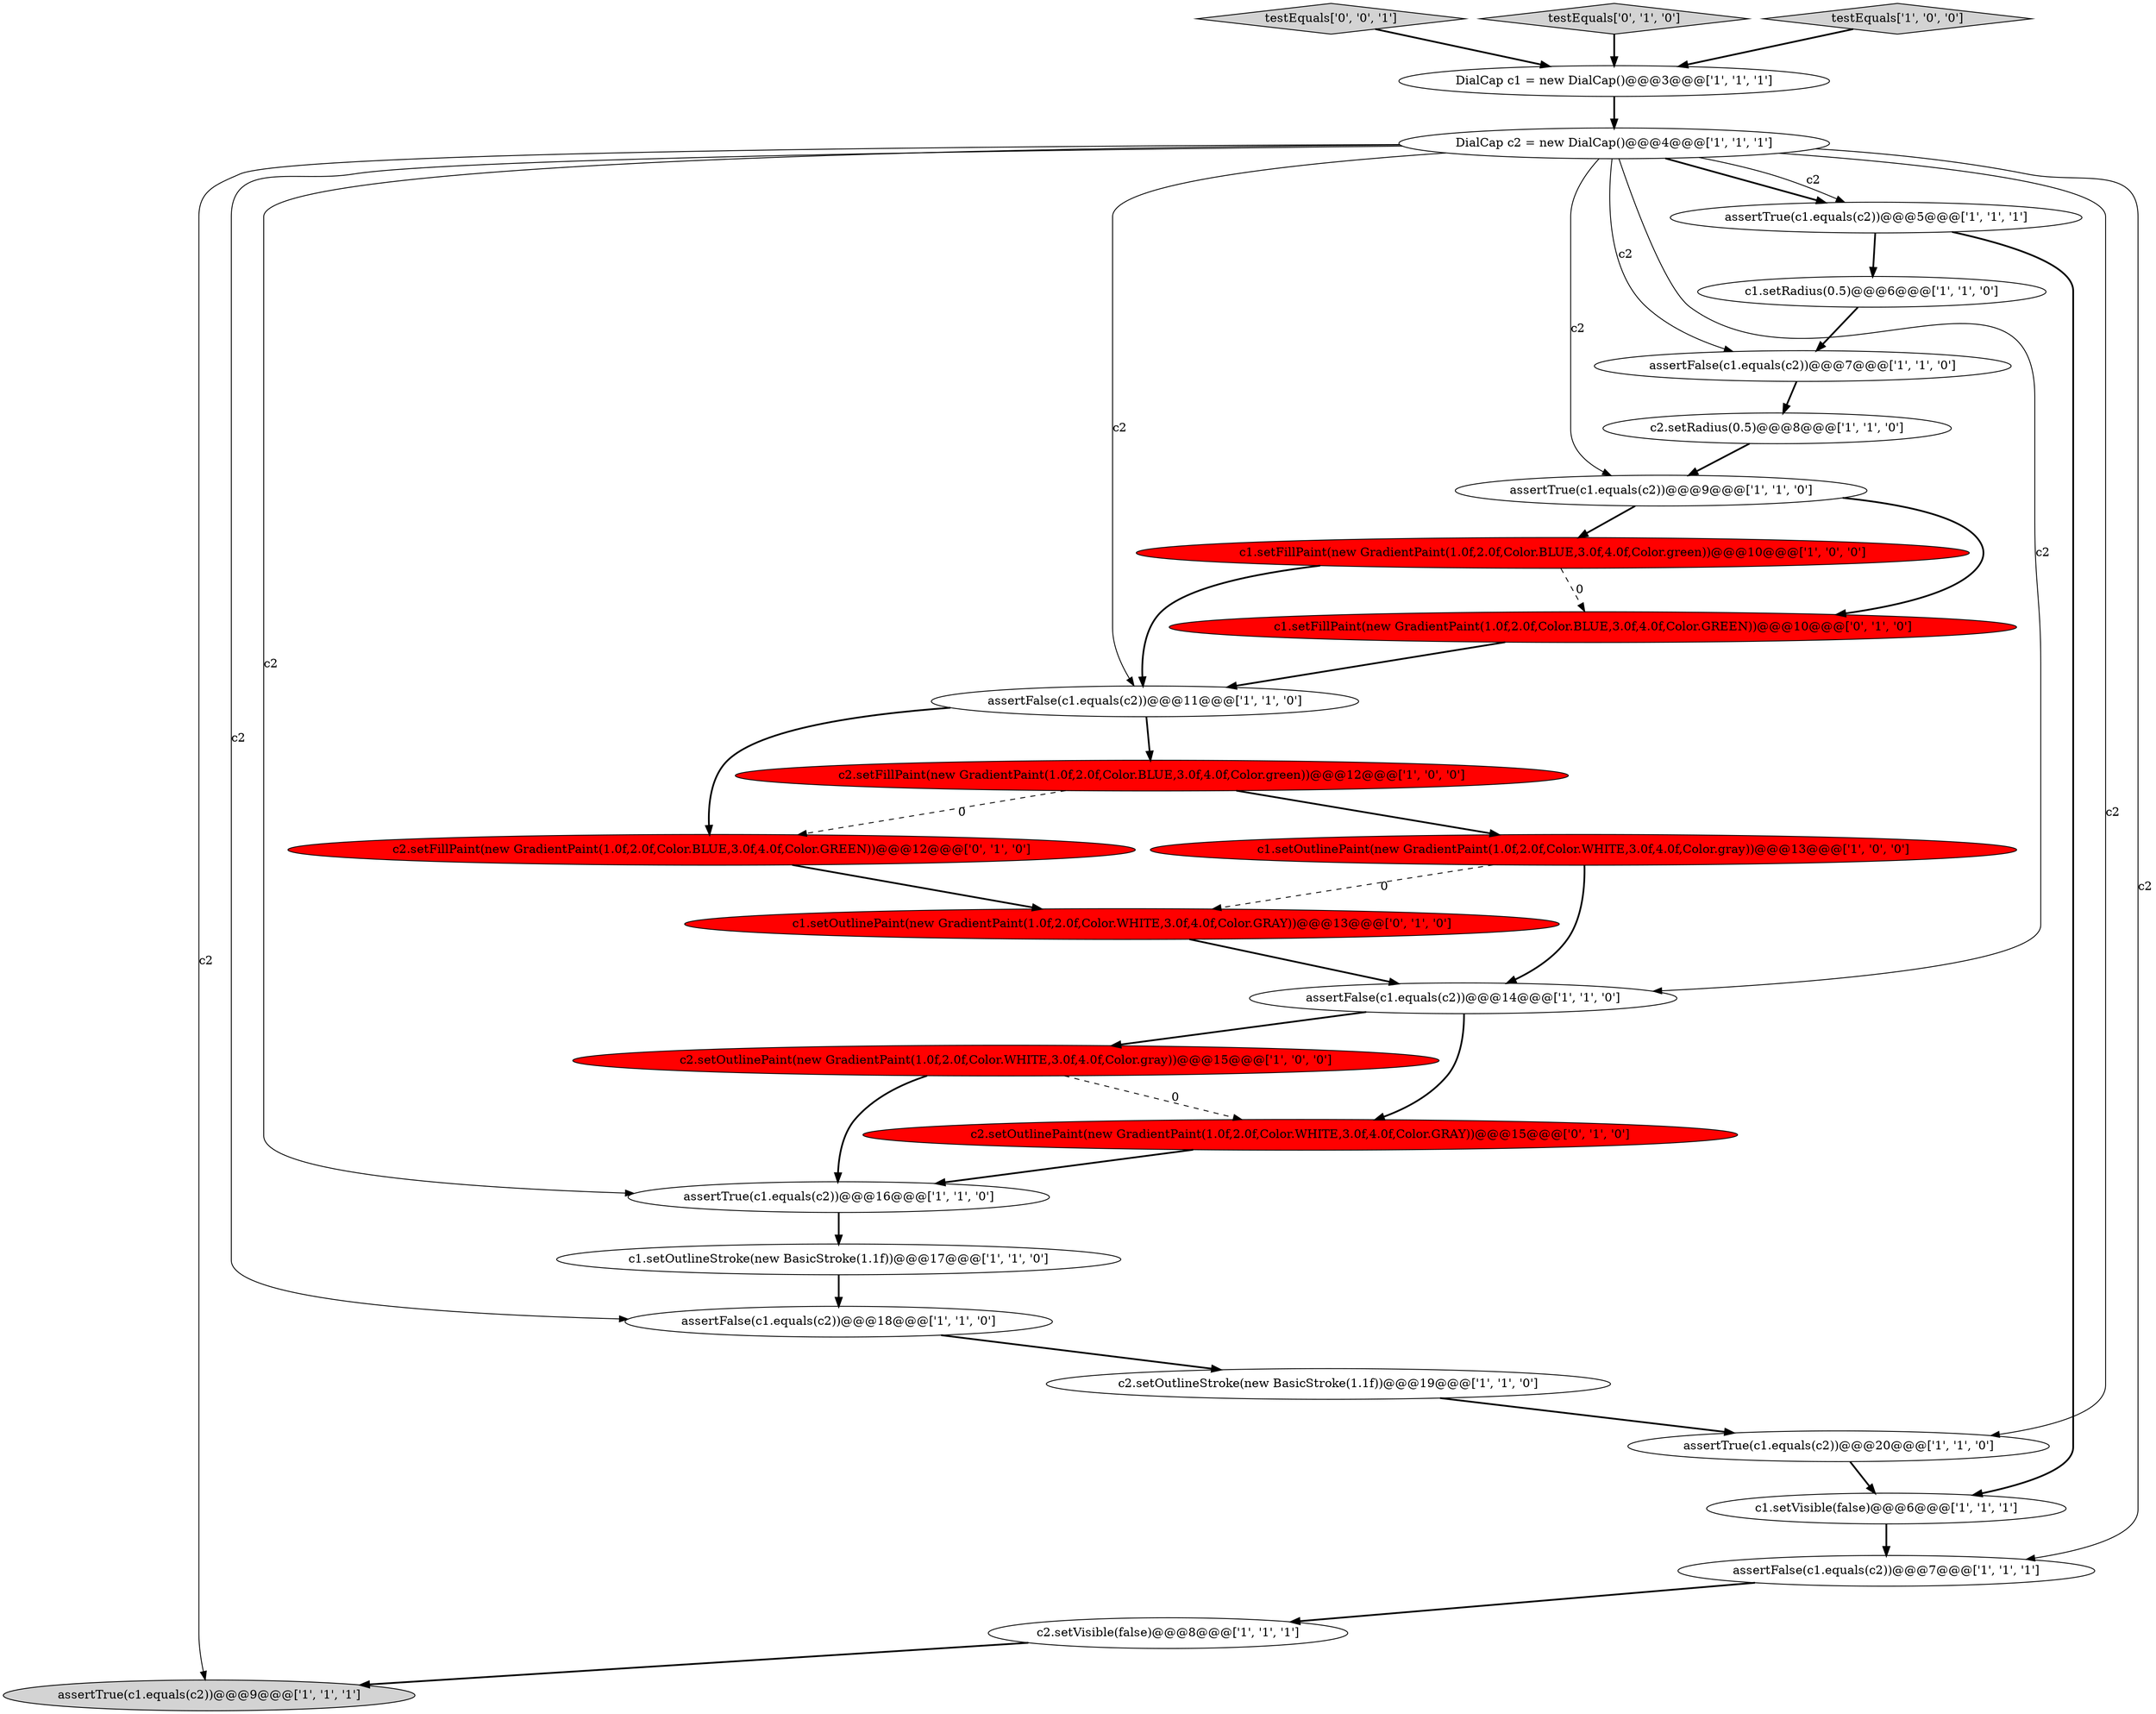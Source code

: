 digraph {
18 [style = filled, label = "c2.setOutlineStroke(new BasicStroke(1.1f))@@@19@@@['1', '1', '0']", fillcolor = white, shape = ellipse image = "AAA0AAABBB1BBB"];
4 [style = filled, label = "c1.setFillPaint(new GradientPaint(1.0f,2.0f,Color.BLUE,3.0f,4.0f,Color.green))@@@10@@@['1', '0', '0']", fillcolor = red, shape = ellipse image = "AAA1AAABBB1BBB"];
16 [style = filled, label = "DialCap c1 = new DialCap()@@@3@@@['1', '1', '1']", fillcolor = white, shape = ellipse image = "AAA0AAABBB1BBB"];
8 [style = filled, label = "assertTrue(c1.equals(c2))@@@20@@@['1', '1', '0']", fillcolor = white, shape = ellipse image = "AAA0AAABBB1BBB"];
13 [style = filled, label = "c2.setFillPaint(new GradientPaint(1.0f,2.0f,Color.BLUE,3.0f,4.0f,Color.green))@@@12@@@['1', '0', '0']", fillcolor = red, shape = ellipse image = "AAA1AAABBB1BBB"];
1 [style = filled, label = "assertTrue(c1.equals(c2))@@@9@@@['1', '1', '0']", fillcolor = white, shape = ellipse image = "AAA0AAABBB1BBB"];
26 [style = filled, label = "c1.setOutlinePaint(new GradientPaint(1.0f,2.0f,Color.WHITE,3.0f,4.0f,Color.GRAY))@@@13@@@['0', '1', '0']", fillcolor = red, shape = ellipse image = "AAA1AAABBB2BBB"];
23 [style = filled, label = "c2.setFillPaint(new GradientPaint(1.0f,2.0f,Color.BLUE,3.0f,4.0f,Color.GREEN))@@@12@@@['0', '1', '0']", fillcolor = red, shape = ellipse image = "AAA1AAABBB2BBB"];
7 [style = filled, label = "assertTrue(c1.equals(c2))@@@16@@@['1', '1', '0']", fillcolor = white, shape = ellipse image = "AAA0AAABBB1BBB"];
17 [style = filled, label = "DialCap c2 = new DialCap()@@@4@@@['1', '1', '1']", fillcolor = white, shape = ellipse image = "AAA0AAABBB1BBB"];
28 [style = filled, label = "testEquals['0', '0', '1']", fillcolor = lightgray, shape = diamond image = "AAA0AAABBB3BBB"];
9 [style = filled, label = "assertTrue(c1.equals(c2))@@@9@@@['1', '1', '1']", fillcolor = lightgray, shape = ellipse image = "AAA0AAABBB1BBB"];
21 [style = filled, label = "c1.setVisible(false)@@@6@@@['1', '1', '1']", fillcolor = white, shape = ellipse image = "AAA0AAABBB1BBB"];
25 [style = filled, label = "c2.setOutlinePaint(new GradientPaint(1.0f,2.0f,Color.WHITE,3.0f,4.0f,Color.GRAY))@@@15@@@['0', '1', '0']", fillcolor = red, shape = ellipse image = "AAA1AAABBB2BBB"];
0 [style = filled, label = "assertTrue(c1.equals(c2))@@@5@@@['1', '1', '1']", fillcolor = white, shape = ellipse image = "AAA0AAABBB1BBB"];
11 [style = filled, label = "assertFalse(c1.equals(c2))@@@18@@@['1', '1', '0']", fillcolor = white, shape = ellipse image = "AAA0AAABBB1BBB"];
19 [style = filled, label = "assertFalse(c1.equals(c2))@@@7@@@['1', '1', '0']", fillcolor = white, shape = ellipse image = "AAA0AAABBB1BBB"];
15 [style = filled, label = "assertFalse(c1.equals(c2))@@@14@@@['1', '1', '0']", fillcolor = white, shape = ellipse image = "AAA0AAABBB1BBB"];
12 [style = filled, label = "c1.setOutlinePaint(new GradientPaint(1.0f,2.0f,Color.WHITE,3.0f,4.0f,Color.gray))@@@13@@@['1', '0', '0']", fillcolor = red, shape = ellipse image = "AAA1AAABBB1BBB"];
14 [style = filled, label = "c1.setRadius(0.5)@@@6@@@['1', '1', '0']", fillcolor = white, shape = ellipse image = "AAA0AAABBB1BBB"];
22 [style = filled, label = "c2.setVisible(false)@@@8@@@['1', '1', '1']", fillcolor = white, shape = ellipse image = "AAA0AAABBB1BBB"];
2 [style = filled, label = "c2.setOutlinePaint(new GradientPaint(1.0f,2.0f,Color.WHITE,3.0f,4.0f,Color.gray))@@@15@@@['1', '0', '0']", fillcolor = red, shape = ellipse image = "AAA1AAABBB1BBB"];
27 [style = filled, label = "testEquals['0', '1', '0']", fillcolor = lightgray, shape = diamond image = "AAA0AAABBB2BBB"];
20 [style = filled, label = "assertFalse(c1.equals(c2))@@@11@@@['1', '1', '0']", fillcolor = white, shape = ellipse image = "AAA0AAABBB1BBB"];
24 [style = filled, label = "c1.setFillPaint(new GradientPaint(1.0f,2.0f,Color.BLUE,3.0f,4.0f,Color.GREEN))@@@10@@@['0', '1', '0']", fillcolor = red, shape = ellipse image = "AAA1AAABBB2BBB"];
5 [style = filled, label = "testEquals['1', '0', '0']", fillcolor = lightgray, shape = diamond image = "AAA0AAABBB1BBB"];
3 [style = filled, label = "assertFalse(c1.equals(c2))@@@7@@@['1', '1', '1']", fillcolor = white, shape = ellipse image = "AAA0AAABBB1BBB"];
6 [style = filled, label = "c2.setRadius(0.5)@@@8@@@['1', '1', '0']", fillcolor = white, shape = ellipse image = "AAA0AAABBB1BBB"];
10 [style = filled, label = "c1.setOutlineStroke(new BasicStroke(1.1f))@@@17@@@['1', '1', '0']", fillcolor = white, shape = ellipse image = "AAA0AAABBB1BBB"];
17->9 [style = solid, label="c2"];
17->0 [style = solid, label="c2"];
1->4 [style = bold, label=""];
15->2 [style = bold, label=""];
20->13 [style = bold, label=""];
17->19 [style = solid, label="c2"];
7->10 [style = bold, label=""];
15->25 [style = bold, label=""];
22->9 [style = bold, label=""];
12->15 [style = bold, label=""];
17->1 [style = solid, label="c2"];
23->26 [style = bold, label=""];
17->11 [style = solid, label="c2"];
14->19 [style = bold, label=""];
0->21 [style = bold, label=""];
16->17 [style = bold, label=""];
27->16 [style = bold, label=""];
19->6 [style = bold, label=""];
3->22 [style = bold, label=""];
25->7 [style = bold, label=""];
28->16 [style = bold, label=""];
13->23 [style = dashed, label="0"];
11->18 [style = bold, label=""];
24->20 [style = bold, label=""];
5->16 [style = bold, label=""];
12->26 [style = dashed, label="0"];
6->1 [style = bold, label=""];
17->20 [style = solid, label="c2"];
0->14 [style = bold, label=""];
17->0 [style = bold, label=""];
13->12 [style = bold, label=""];
20->23 [style = bold, label=""];
1->24 [style = bold, label=""];
17->15 [style = solid, label="c2"];
26->15 [style = bold, label=""];
4->20 [style = bold, label=""];
2->25 [style = dashed, label="0"];
17->3 [style = solid, label="c2"];
8->21 [style = bold, label=""];
17->7 [style = solid, label="c2"];
17->8 [style = solid, label="c2"];
18->8 [style = bold, label=""];
2->7 [style = bold, label=""];
4->24 [style = dashed, label="0"];
21->3 [style = bold, label=""];
10->11 [style = bold, label=""];
}
